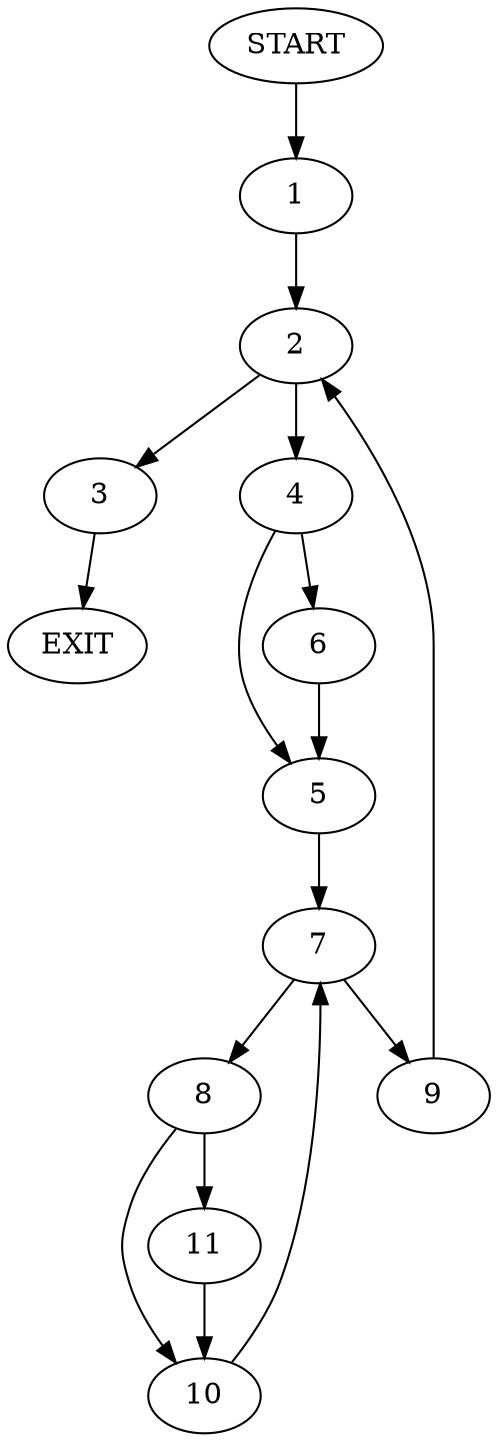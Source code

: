 digraph {
0 [label="START"]
12 [label="EXIT"]
0 -> 1
1 -> 2
2 -> 3
2 -> 4
4 -> 5
4 -> 6
3 -> 12
5 -> 7
6 -> 5
7 -> 8
7 -> 9
8 -> 10
8 -> 11
9 -> 2
10 -> 7
11 -> 10
}
